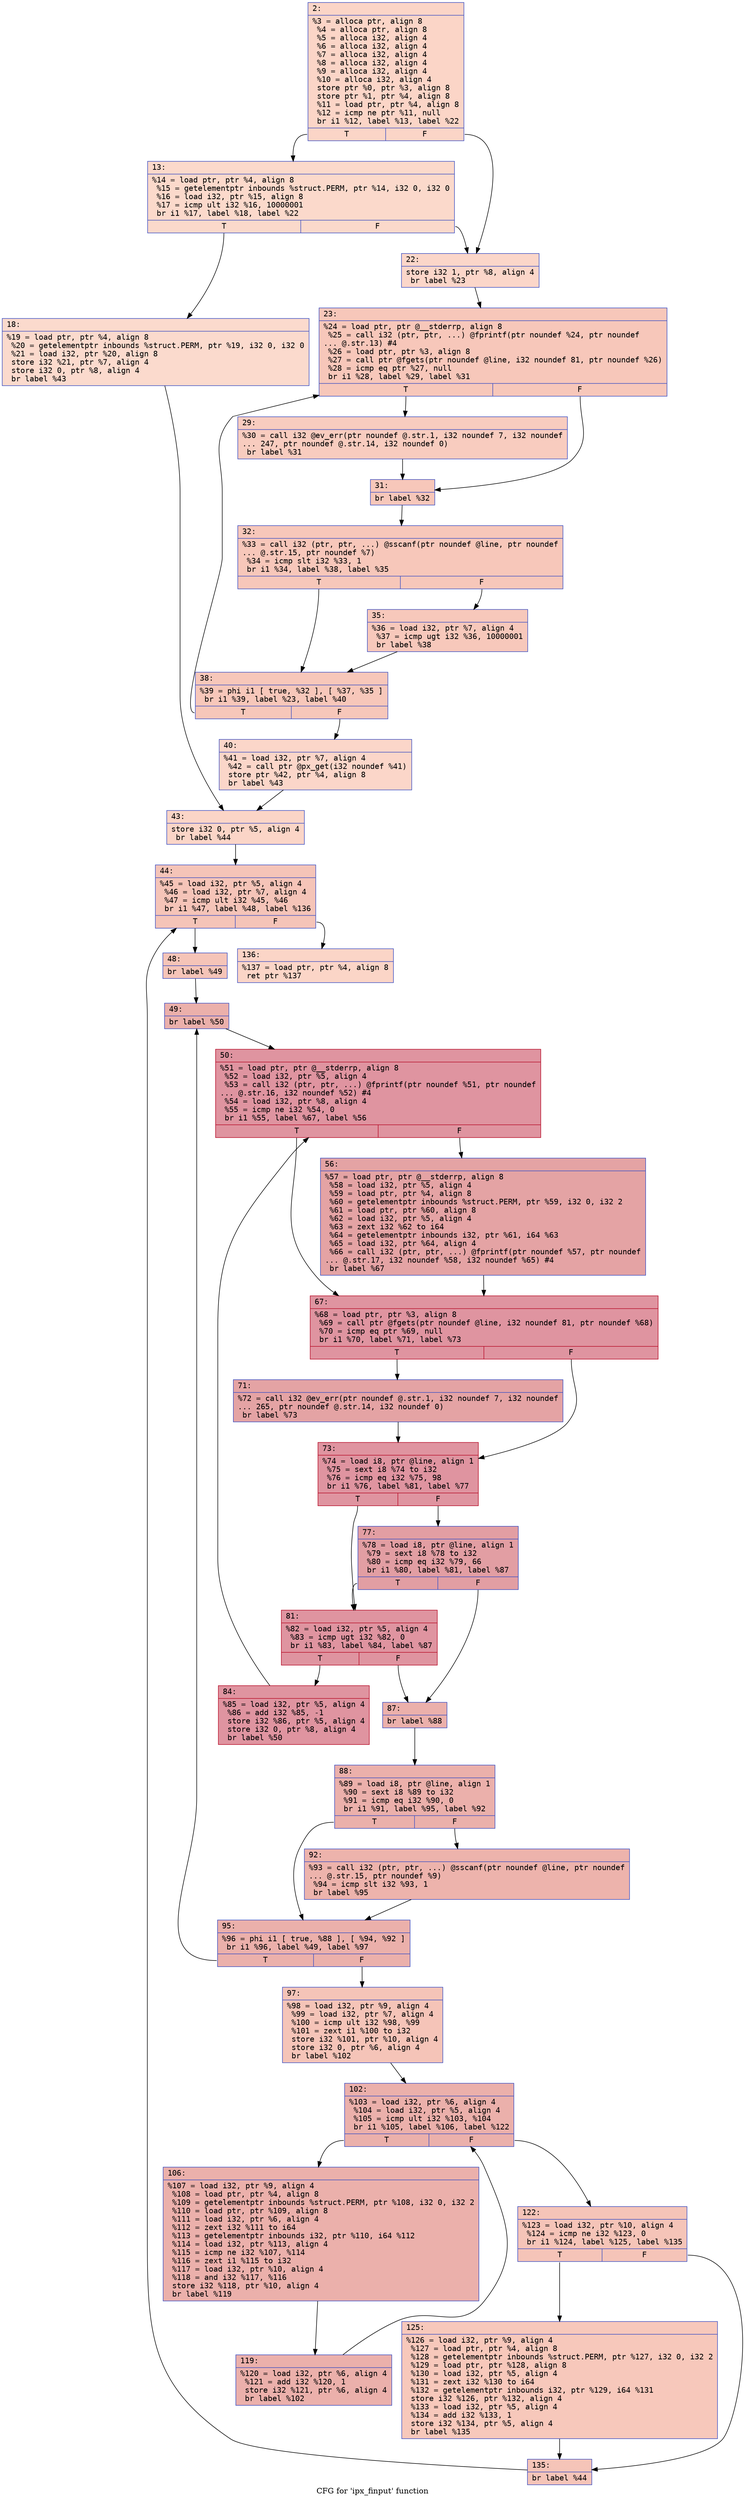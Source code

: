 digraph "CFG for 'ipx_finput' function" {
	label="CFG for 'ipx_finput' function";

	Node0x600001eca5d0 [shape=record,color="#3d50c3ff", style=filled, fillcolor="#f5a08170" fontname="Courier",label="{2:\l|  %3 = alloca ptr, align 8\l  %4 = alloca ptr, align 8\l  %5 = alloca i32, align 4\l  %6 = alloca i32, align 4\l  %7 = alloca i32, align 4\l  %8 = alloca i32, align 4\l  %9 = alloca i32, align 4\l  %10 = alloca i32, align 4\l  store ptr %0, ptr %3, align 8\l  store ptr %1, ptr %4, align 8\l  %11 = load ptr, ptr %4, align 8\l  %12 = icmp ne ptr %11, null\l  br i1 %12, label %13, label %22\l|{<s0>T|<s1>F}}"];
	Node0x600001eca5d0:s0 -> Node0x600001eca620[tooltip="2 -> 13\nProbability 62.50%" ];
	Node0x600001eca5d0:s1 -> Node0x600001eca6c0[tooltip="2 -> 22\nProbability 37.50%" ];
	Node0x600001eca620 [shape=record,color="#3d50c3ff", style=filled, fillcolor="#f7a88970" fontname="Courier",label="{13:\l|  %14 = load ptr, ptr %4, align 8\l  %15 = getelementptr inbounds %struct.PERM, ptr %14, i32 0, i32 0\l  %16 = load i32, ptr %15, align 8\l  %17 = icmp ult i32 %16, 10000001\l  br i1 %17, label %18, label %22\l|{<s0>T|<s1>F}}"];
	Node0x600001eca620:s0 -> Node0x600001eca670[tooltip="13 -> 18\nProbability 50.00%" ];
	Node0x600001eca620:s1 -> Node0x600001eca6c0[tooltip="13 -> 22\nProbability 50.00%" ];
	Node0x600001eca670 [shape=record,color="#3d50c3ff", style=filled, fillcolor="#f7ac8e70" fontname="Courier",label="{18:\l|  %19 = load ptr, ptr %4, align 8\l  %20 = getelementptr inbounds %struct.PERM, ptr %19, i32 0, i32 0\l  %21 = load i32, ptr %20, align 8\l  store i32 %21, ptr %7, align 4\l  store i32 0, ptr %8, align 4\l  br label %43\l}"];
	Node0x600001eca670 -> Node0x600001eca940[tooltip="18 -> 43\nProbability 100.00%" ];
	Node0x600001eca6c0 [shape=record,color="#3d50c3ff", style=filled, fillcolor="#f6a38570" fontname="Courier",label="{22:\l|  store i32 1, ptr %8, align 4\l  br label %23\l}"];
	Node0x600001eca6c0 -> Node0x600001eca710[tooltip="22 -> 23\nProbability 100.00%" ];
	Node0x600001eca710 [shape=record,color="#3d50c3ff", style=filled, fillcolor="#ec7f6370" fontname="Courier",label="{23:\l|  %24 = load ptr, ptr @__stderrp, align 8\l  %25 = call i32 (ptr, ptr, ...) @fprintf(ptr noundef %24, ptr noundef\l... @.str.13) #4\l  %26 = load ptr, ptr %3, align 8\l  %27 = call ptr @fgets(ptr noundef @line, i32 noundef 81, ptr noundef %26)\l  %28 = icmp eq ptr %27, null\l  br i1 %28, label %29, label %31\l|{<s0>T|<s1>F}}"];
	Node0x600001eca710:s0 -> Node0x600001eca760[tooltip="23 -> 29\nProbability 37.50%" ];
	Node0x600001eca710:s1 -> Node0x600001eca7b0[tooltip="23 -> 31\nProbability 62.50%" ];
	Node0x600001eca760 [shape=record,color="#3d50c3ff", style=filled, fillcolor="#f08b6e70" fontname="Courier",label="{29:\l|  %30 = call i32 @ev_err(ptr noundef @.str.1, i32 noundef 7, i32 noundef\l... 247, ptr noundef @.str.14, i32 noundef 0)\l  br label %31\l}"];
	Node0x600001eca760 -> Node0x600001eca7b0[tooltip="29 -> 31\nProbability 100.00%" ];
	Node0x600001eca7b0 [shape=record,color="#3d50c3ff", style=filled, fillcolor="#ec7f6370" fontname="Courier",label="{31:\l|  br label %32\l}"];
	Node0x600001eca7b0 -> Node0x600001eca800[tooltip="31 -> 32\nProbability 100.00%" ];
	Node0x600001eca800 [shape=record,color="#3d50c3ff", style=filled, fillcolor="#ec7f6370" fontname="Courier",label="{32:\l|  %33 = call i32 (ptr, ptr, ...) @sscanf(ptr noundef @line, ptr noundef\l... @.str.15, ptr noundef %7)\l  %34 = icmp slt i32 %33, 1\l  br i1 %34, label %38, label %35\l|{<s0>T|<s1>F}}"];
	Node0x600001eca800:s0 -> Node0x600001eca8a0[tooltip="32 -> 38\nProbability 37.50%" ];
	Node0x600001eca800:s1 -> Node0x600001eca850[tooltip="32 -> 35\nProbability 62.50%" ];
	Node0x600001eca850 [shape=record,color="#3d50c3ff", style=filled, fillcolor="#ed836670" fontname="Courier",label="{35:\l|  %36 = load i32, ptr %7, align 4\l  %37 = icmp ugt i32 %36, 10000001\l  br label %38\l}"];
	Node0x600001eca850 -> Node0x600001eca8a0[tooltip="35 -> 38\nProbability 100.00%" ];
	Node0x600001eca8a0 [shape=record,color="#3d50c3ff", style=filled, fillcolor="#ec7f6370" fontname="Courier",label="{38:\l|  %39 = phi i1 [ true, %32 ], [ %37, %35 ]\l  br i1 %39, label %23, label %40\l|{<s0>T|<s1>F}}"];
	Node0x600001eca8a0:s0 -> Node0x600001eca710[tooltip="38 -> 23\nProbability 96.88%" ];
	Node0x600001eca8a0:s1 -> Node0x600001eca8f0[tooltip="38 -> 40\nProbability 3.12%" ];
	Node0x600001eca8f0 [shape=record,color="#3d50c3ff", style=filled, fillcolor="#f6a38570" fontname="Courier",label="{40:\l|  %41 = load i32, ptr %7, align 4\l  %42 = call ptr @px_get(i32 noundef %41)\l  store ptr %42, ptr %4, align 8\l  br label %43\l}"];
	Node0x600001eca8f0 -> Node0x600001eca940[tooltip="40 -> 43\nProbability 100.00%" ];
	Node0x600001eca940 [shape=record,color="#3d50c3ff", style=filled, fillcolor="#f5a08170" fontname="Courier",label="{43:\l|  store i32 0, ptr %5, align 4\l  br label %44\l}"];
	Node0x600001eca940 -> Node0x600001eca990[tooltip="43 -> 44\nProbability 100.00%" ];
	Node0x600001eca990 [shape=record,color="#3d50c3ff", style=filled, fillcolor="#e97a5f70" fontname="Courier",label="{44:\l|  %45 = load i32, ptr %5, align 4\l  %46 = load i32, ptr %7, align 4\l  %47 = icmp ult i32 %45, %46\l  br i1 %47, label %48, label %136\l|{<s0>T|<s1>F}}"];
	Node0x600001eca990:s0 -> Node0x600001eca9e0[tooltip="44 -> 48\nProbability 96.88%" ];
	Node0x600001eca990:s1 -> Node0x600001ecb070[tooltip="44 -> 136\nProbability 3.12%" ];
	Node0x600001eca9e0 [shape=record,color="#3d50c3ff", style=filled, fillcolor="#e97a5f70" fontname="Courier",label="{48:\l|  br label %49\l}"];
	Node0x600001eca9e0 -> Node0x600001ecaa30[tooltip="48 -> 49\nProbability 100.00%" ];
	Node0x600001ecaa30 [shape=record,color="#3d50c3ff", style=filled, fillcolor="#d24b4070" fontname="Courier",label="{49:\l|  br label %50\l}"];
	Node0x600001ecaa30 -> Node0x600001ecaa80[tooltip="49 -> 50\nProbability 100.00%" ];
	Node0x600001ecaa80 [shape=record,color="#b70d28ff", style=filled, fillcolor="#b70d2870" fontname="Courier",label="{50:\l|  %51 = load ptr, ptr @__stderrp, align 8\l  %52 = load i32, ptr %5, align 4\l  %53 = call i32 (ptr, ptr, ...) @fprintf(ptr noundef %51, ptr noundef\l... @.str.16, i32 noundef %52) #4\l  %54 = load i32, ptr %8, align 4\l  %55 = icmp ne i32 %54, 0\l  br i1 %55, label %67, label %56\l|{<s0>T|<s1>F}}"];
	Node0x600001ecaa80:s0 -> Node0x600001ecab20[tooltip="50 -> 67\nProbability 62.50%" ];
	Node0x600001ecaa80:s1 -> Node0x600001ecaad0[tooltip="50 -> 56\nProbability 37.50%" ];
	Node0x600001ecaad0 [shape=record,color="#3d50c3ff", style=filled, fillcolor="#c32e3170" fontname="Courier",label="{56:\l|  %57 = load ptr, ptr @__stderrp, align 8\l  %58 = load i32, ptr %5, align 4\l  %59 = load ptr, ptr %4, align 8\l  %60 = getelementptr inbounds %struct.PERM, ptr %59, i32 0, i32 2\l  %61 = load ptr, ptr %60, align 8\l  %62 = load i32, ptr %5, align 4\l  %63 = zext i32 %62 to i64\l  %64 = getelementptr inbounds i32, ptr %61, i64 %63\l  %65 = load i32, ptr %64, align 4\l  %66 = call i32 (ptr, ptr, ...) @fprintf(ptr noundef %57, ptr noundef\l... @.str.17, i32 noundef %58, i32 noundef %65) #4\l  br label %67\l}"];
	Node0x600001ecaad0 -> Node0x600001ecab20[tooltip="56 -> 67\nProbability 100.00%" ];
	Node0x600001ecab20 [shape=record,color="#b70d28ff", style=filled, fillcolor="#b70d2870" fontname="Courier",label="{67:\l|  %68 = load ptr, ptr %3, align 8\l  %69 = call ptr @fgets(ptr noundef @line, i32 noundef 81, ptr noundef %68)\l  %70 = icmp eq ptr %69, null\l  br i1 %70, label %71, label %73\l|{<s0>T|<s1>F}}"];
	Node0x600001ecab20:s0 -> Node0x600001ecab70[tooltip="67 -> 71\nProbability 37.50%" ];
	Node0x600001ecab20:s1 -> Node0x600001ecabc0[tooltip="67 -> 73\nProbability 62.50%" ];
	Node0x600001ecab70 [shape=record,color="#3d50c3ff", style=filled, fillcolor="#c32e3170" fontname="Courier",label="{71:\l|  %72 = call i32 @ev_err(ptr noundef @.str.1, i32 noundef 7, i32 noundef\l... 265, ptr noundef @.str.14, i32 noundef 0)\l  br label %73\l}"];
	Node0x600001ecab70 -> Node0x600001ecabc0[tooltip="71 -> 73\nProbability 100.00%" ];
	Node0x600001ecabc0 [shape=record,color="#b70d28ff", style=filled, fillcolor="#b70d2870" fontname="Courier",label="{73:\l|  %74 = load i8, ptr @line, align 1\l  %75 = sext i8 %74 to i32\l  %76 = icmp eq i32 %75, 98\l  br i1 %76, label %81, label %77\l|{<s0>T|<s1>F}}"];
	Node0x600001ecabc0:s0 -> Node0x600001ecac60[tooltip="73 -> 81\nProbability 50.00%" ];
	Node0x600001ecabc0:s1 -> Node0x600001ecac10[tooltip="73 -> 77\nProbability 50.00%" ];
	Node0x600001ecac10 [shape=record,color="#3d50c3ff", style=filled, fillcolor="#be242e70" fontname="Courier",label="{77:\l|  %78 = load i8, ptr @line, align 1\l  %79 = sext i8 %78 to i32\l  %80 = icmp eq i32 %79, 66\l  br i1 %80, label %81, label %87\l|{<s0>T|<s1>F}}"];
	Node0x600001ecac10:s0 -> Node0x600001ecac60[tooltip="77 -> 81\nProbability 96.88%" ];
	Node0x600001ecac10:s1 -> Node0x600001ecad00[tooltip="77 -> 87\nProbability 3.12%" ];
	Node0x600001ecac60 [shape=record,color="#b70d28ff", style=filled, fillcolor="#b70d2870" fontname="Courier",label="{81:\l|  %82 = load i32, ptr %5, align 4\l  %83 = icmp ugt i32 %82, 0\l  br i1 %83, label %84, label %87\l|{<s0>T|<s1>F}}"];
	Node0x600001ecac60:s0 -> Node0x600001ecacb0[tooltip="81 -> 84\nProbability 96.88%" ];
	Node0x600001ecac60:s1 -> Node0x600001ecad00[tooltip="81 -> 87\nProbability 3.12%" ];
	Node0x600001ecacb0 [shape=record,color="#b70d28ff", style=filled, fillcolor="#b70d2870" fontname="Courier",label="{84:\l|  %85 = load i32, ptr %5, align 4\l  %86 = add i32 %85, -1\l  store i32 %86, ptr %5, align 4\l  store i32 0, ptr %8, align 4\l  br label %50\l}"];
	Node0x600001ecacb0 -> Node0x600001ecaa80[tooltip="84 -> 50\nProbability 100.00%" ];
	Node0x600001ecad00 [shape=record,color="#3d50c3ff", style=filled, fillcolor="#d24b4070" fontname="Courier",label="{87:\l|  br label %88\l}"];
	Node0x600001ecad00 -> Node0x600001ecad50[tooltip="87 -> 88\nProbability 100.00%" ];
	Node0x600001ecad50 [shape=record,color="#3d50c3ff", style=filled, fillcolor="#d24b4070" fontname="Courier",label="{88:\l|  %89 = load i8, ptr @line, align 1\l  %90 = sext i8 %89 to i32\l  %91 = icmp eq i32 %90, 0\l  br i1 %91, label %95, label %92\l|{<s0>T|<s1>F}}"];
	Node0x600001ecad50:s0 -> Node0x600001ecadf0[tooltip="88 -> 95\nProbability 37.50%" ];
	Node0x600001ecad50:s1 -> Node0x600001ecada0[tooltip="88 -> 92\nProbability 62.50%" ];
	Node0x600001ecada0 [shape=record,color="#3d50c3ff", style=filled, fillcolor="#d6524470" fontname="Courier",label="{92:\l|  %93 = call i32 (ptr, ptr, ...) @sscanf(ptr noundef @line, ptr noundef\l... @.str.15, ptr noundef %9)\l  %94 = icmp slt i32 %93, 1\l  br label %95\l}"];
	Node0x600001ecada0 -> Node0x600001ecadf0[tooltip="92 -> 95\nProbability 100.00%" ];
	Node0x600001ecadf0 [shape=record,color="#3d50c3ff", style=filled, fillcolor="#d24b4070" fontname="Courier",label="{95:\l|  %96 = phi i1 [ true, %88 ], [ %94, %92 ]\l  br i1 %96, label %49, label %97\l|{<s0>T|<s1>F}}"];
	Node0x600001ecadf0:s0 -> Node0x600001ecaa30[tooltip="95 -> 49\nProbability 96.88%" ];
	Node0x600001ecadf0:s1 -> Node0x600001ecae40[tooltip="95 -> 97\nProbability 3.12%" ];
	Node0x600001ecae40 [shape=record,color="#3d50c3ff", style=filled, fillcolor="#e97a5f70" fontname="Courier",label="{97:\l|  %98 = load i32, ptr %9, align 4\l  %99 = load i32, ptr %7, align 4\l  %100 = icmp ult i32 %98, %99\l  %101 = zext i1 %100 to i32\l  store i32 %101, ptr %10, align 4\l  store i32 0, ptr %6, align 4\l  br label %102\l}"];
	Node0x600001ecae40 -> Node0x600001ecae90[tooltip="97 -> 102\nProbability 100.00%" ];
	Node0x600001ecae90 [shape=record,color="#3d50c3ff", style=filled, fillcolor="#d24b4070" fontname="Courier",label="{102:\l|  %103 = load i32, ptr %6, align 4\l  %104 = load i32, ptr %5, align 4\l  %105 = icmp ult i32 %103, %104\l  br i1 %105, label %106, label %122\l|{<s0>T|<s1>F}}"];
	Node0x600001ecae90:s0 -> Node0x600001ecaee0[tooltip="102 -> 106\nProbability 96.88%" ];
	Node0x600001ecae90:s1 -> Node0x600001ecaf80[tooltip="102 -> 122\nProbability 3.12%" ];
	Node0x600001ecaee0 [shape=record,color="#3d50c3ff", style=filled, fillcolor="#d24b4070" fontname="Courier",label="{106:\l|  %107 = load i32, ptr %9, align 4\l  %108 = load ptr, ptr %4, align 8\l  %109 = getelementptr inbounds %struct.PERM, ptr %108, i32 0, i32 2\l  %110 = load ptr, ptr %109, align 8\l  %111 = load i32, ptr %6, align 4\l  %112 = zext i32 %111 to i64\l  %113 = getelementptr inbounds i32, ptr %110, i64 %112\l  %114 = load i32, ptr %113, align 4\l  %115 = icmp ne i32 %107, %114\l  %116 = zext i1 %115 to i32\l  %117 = load i32, ptr %10, align 4\l  %118 = and i32 %117, %116\l  store i32 %118, ptr %10, align 4\l  br label %119\l}"];
	Node0x600001ecaee0 -> Node0x600001ecaf30[tooltip="106 -> 119\nProbability 100.00%" ];
	Node0x600001ecaf30 [shape=record,color="#3d50c3ff", style=filled, fillcolor="#d24b4070" fontname="Courier",label="{119:\l|  %120 = load i32, ptr %6, align 4\l  %121 = add i32 %120, 1\l  store i32 %121, ptr %6, align 4\l  br label %102\l}"];
	Node0x600001ecaf30 -> Node0x600001ecae90[tooltip="119 -> 102\nProbability 100.00%" ];
	Node0x600001ecaf80 [shape=record,color="#3d50c3ff", style=filled, fillcolor="#e97a5f70" fontname="Courier",label="{122:\l|  %123 = load i32, ptr %10, align 4\l  %124 = icmp ne i32 %123, 0\l  br i1 %124, label %125, label %135\l|{<s0>T|<s1>F}}"];
	Node0x600001ecaf80:s0 -> Node0x600001ecafd0[tooltip="122 -> 125\nProbability 62.50%" ];
	Node0x600001ecaf80:s1 -> Node0x600001ecb020[tooltip="122 -> 135\nProbability 37.50%" ];
	Node0x600001ecafd0 [shape=record,color="#3d50c3ff", style=filled, fillcolor="#ed836670" fontname="Courier",label="{125:\l|  %126 = load i32, ptr %9, align 4\l  %127 = load ptr, ptr %4, align 8\l  %128 = getelementptr inbounds %struct.PERM, ptr %127, i32 0, i32 2\l  %129 = load ptr, ptr %128, align 8\l  %130 = load i32, ptr %5, align 4\l  %131 = zext i32 %130 to i64\l  %132 = getelementptr inbounds i32, ptr %129, i64 %131\l  store i32 %126, ptr %132, align 4\l  %133 = load i32, ptr %5, align 4\l  %134 = add i32 %133, 1\l  store i32 %134, ptr %5, align 4\l  br label %135\l}"];
	Node0x600001ecafd0 -> Node0x600001ecb020[tooltip="125 -> 135\nProbability 100.00%" ];
	Node0x600001ecb020 [shape=record,color="#3d50c3ff", style=filled, fillcolor="#e97a5f70" fontname="Courier",label="{135:\l|  br label %44\l}"];
	Node0x600001ecb020 -> Node0x600001eca990[tooltip="135 -> 44\nProbability 100.00%" ];
	Node0x600001ecb070 [shape=record,color="#3d50c3ff", style=filled, fillcolor="#f5a08170" fontname="Courier",label="{136:\l|  %137 = load ptr, ptr %4, align 8\l  ret ptr %137\l}"];
}
